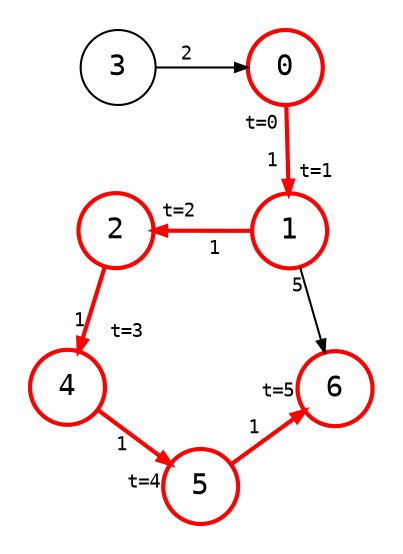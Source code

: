 digraph {
    node [shape=circle, fontname="monospace"];
    edge [arrowsize=0.6, fontname="monospace", fontsize=9];
    layout=neato;
    scale=1.0;
    normalize=true;
    pad=0.2;
    // splines=line

    3 [color="#bbb", fontcolor="#bbb"];
    0, 1, 2, 4, 5, 6 [style=bold, color=red];

    0 -> 1 [
        color=red,
        style=bold,
        headlabel=<
            <table border="0" cellpadding="5" cellspacing="0">
                <tr>
                    <td>t=1</td>
                </tr>
            </table>
        >,
        taillabel=<
            <table border="0" cellpadding="4" cellspacing="0">
                <tr>
                    <td>t=0</td>
                </tr>
            </table>
            >,
        label=<
            <table border="0" cellpadding="4" cellspacing="0">
                <tr>
                    <td>1</td>
                </tr>
            </table>
        >
    ];

    1 -> 2 [
        style=bold, 
        color=red, 
        headlabel=<
            <table border="0">
                <tr>
                    <td>t=2</td>
                </tr>
            </table>
        >,
        label=<
            <table border="0">
                <tr>
                    <td>   1  </td>
                </tr>
            </table>
        >
    ];

    3 -> 0 [
        color="#bbb",
        fontcolor="#bbb",
        label=<
            <table border="0" cellpadding="1" cellspacing="0">
                <tr>
                    <td>2</td>
                </tr>
            </table>
        >
    ];

    1 -> 6 [
        color="#bbb",
        fontcolor="#bbb",
        label=<
            <table border="0" cellpadding="3" cellspacing="0">
                <tr>
                    <td>5</td>
                </tr>
            </table>
        >
    ];

    2 -> 3 [style=invis];

    2 -> 4 [
        style=bold, 
        color=red, 
        headlabel=<
            <table border="0">
                <tr>
                    <td>  t=3</td>
                </tr>
            </table>
        >,
        label=<
            <table border="0">
                <tr>
                    <td>  1</td>
                </tr>
            </table>
        >
    ];

    4 -> 5 [
        style=bold, 
        color=red, 
        headlabel=<
            <table border="0">
                <tr>
                    <td> t=4</td>
                </tr>
            </table>
        >,
        label=<
            <table border="0" cellpadding="1" cellspacing="0">
                <tr>
                    <td> 1</td>
                </tr>
            </table>
        >
    ];

    5 -> 6 [
        style=bold, 
        color=red, 
        headlabel=<
            <table border="0">
                <tr>
                    <td> t=5</td>
                </tr>
            </table>
        >,
        label=<
            <table border="0" cellpadding="1" cellspacing="0">
                <tr>
                    <td>1</td>
                </tr>
            </table>
        >
    ];
}